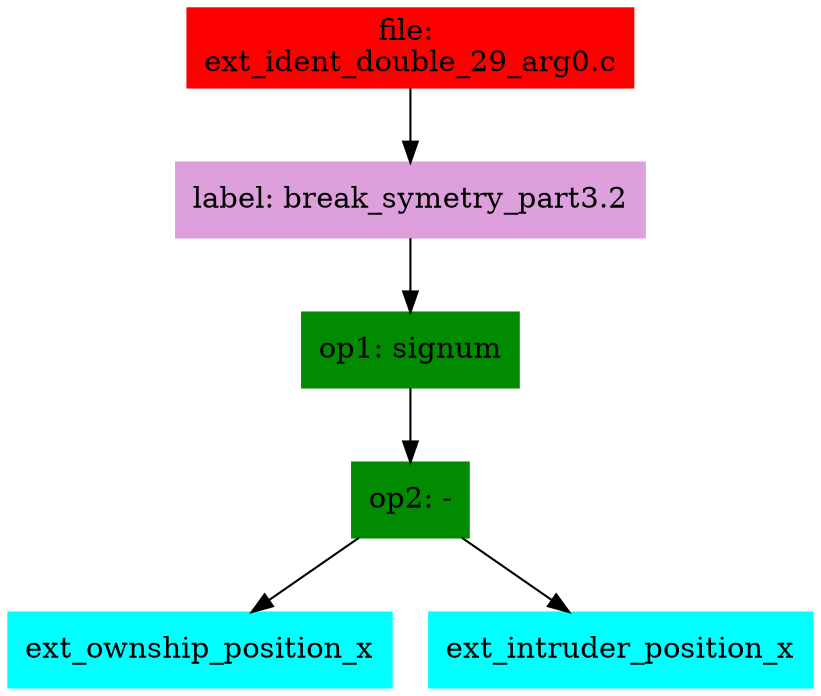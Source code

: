 digraph G {
node [shape=box]

0 [label="file: 
ext_ident_double_29_arg0.c",color=red, style=filled]
1 [label="label: break_symetry_part3.2",color=plum, style=filled]
0 -> 1
2 [label="op1: signum",color=green4, style=filled]
1 -> 2
3 [label="op2: -",color=green4, style=filled]
2 -> 3
4 [label="ext_ownship_position_x",color=cyan1, style=filled]
3 -> 4
5 [label="ext_intruder_position_x",color=cyan1, style=filled]
3 -> 5


}

